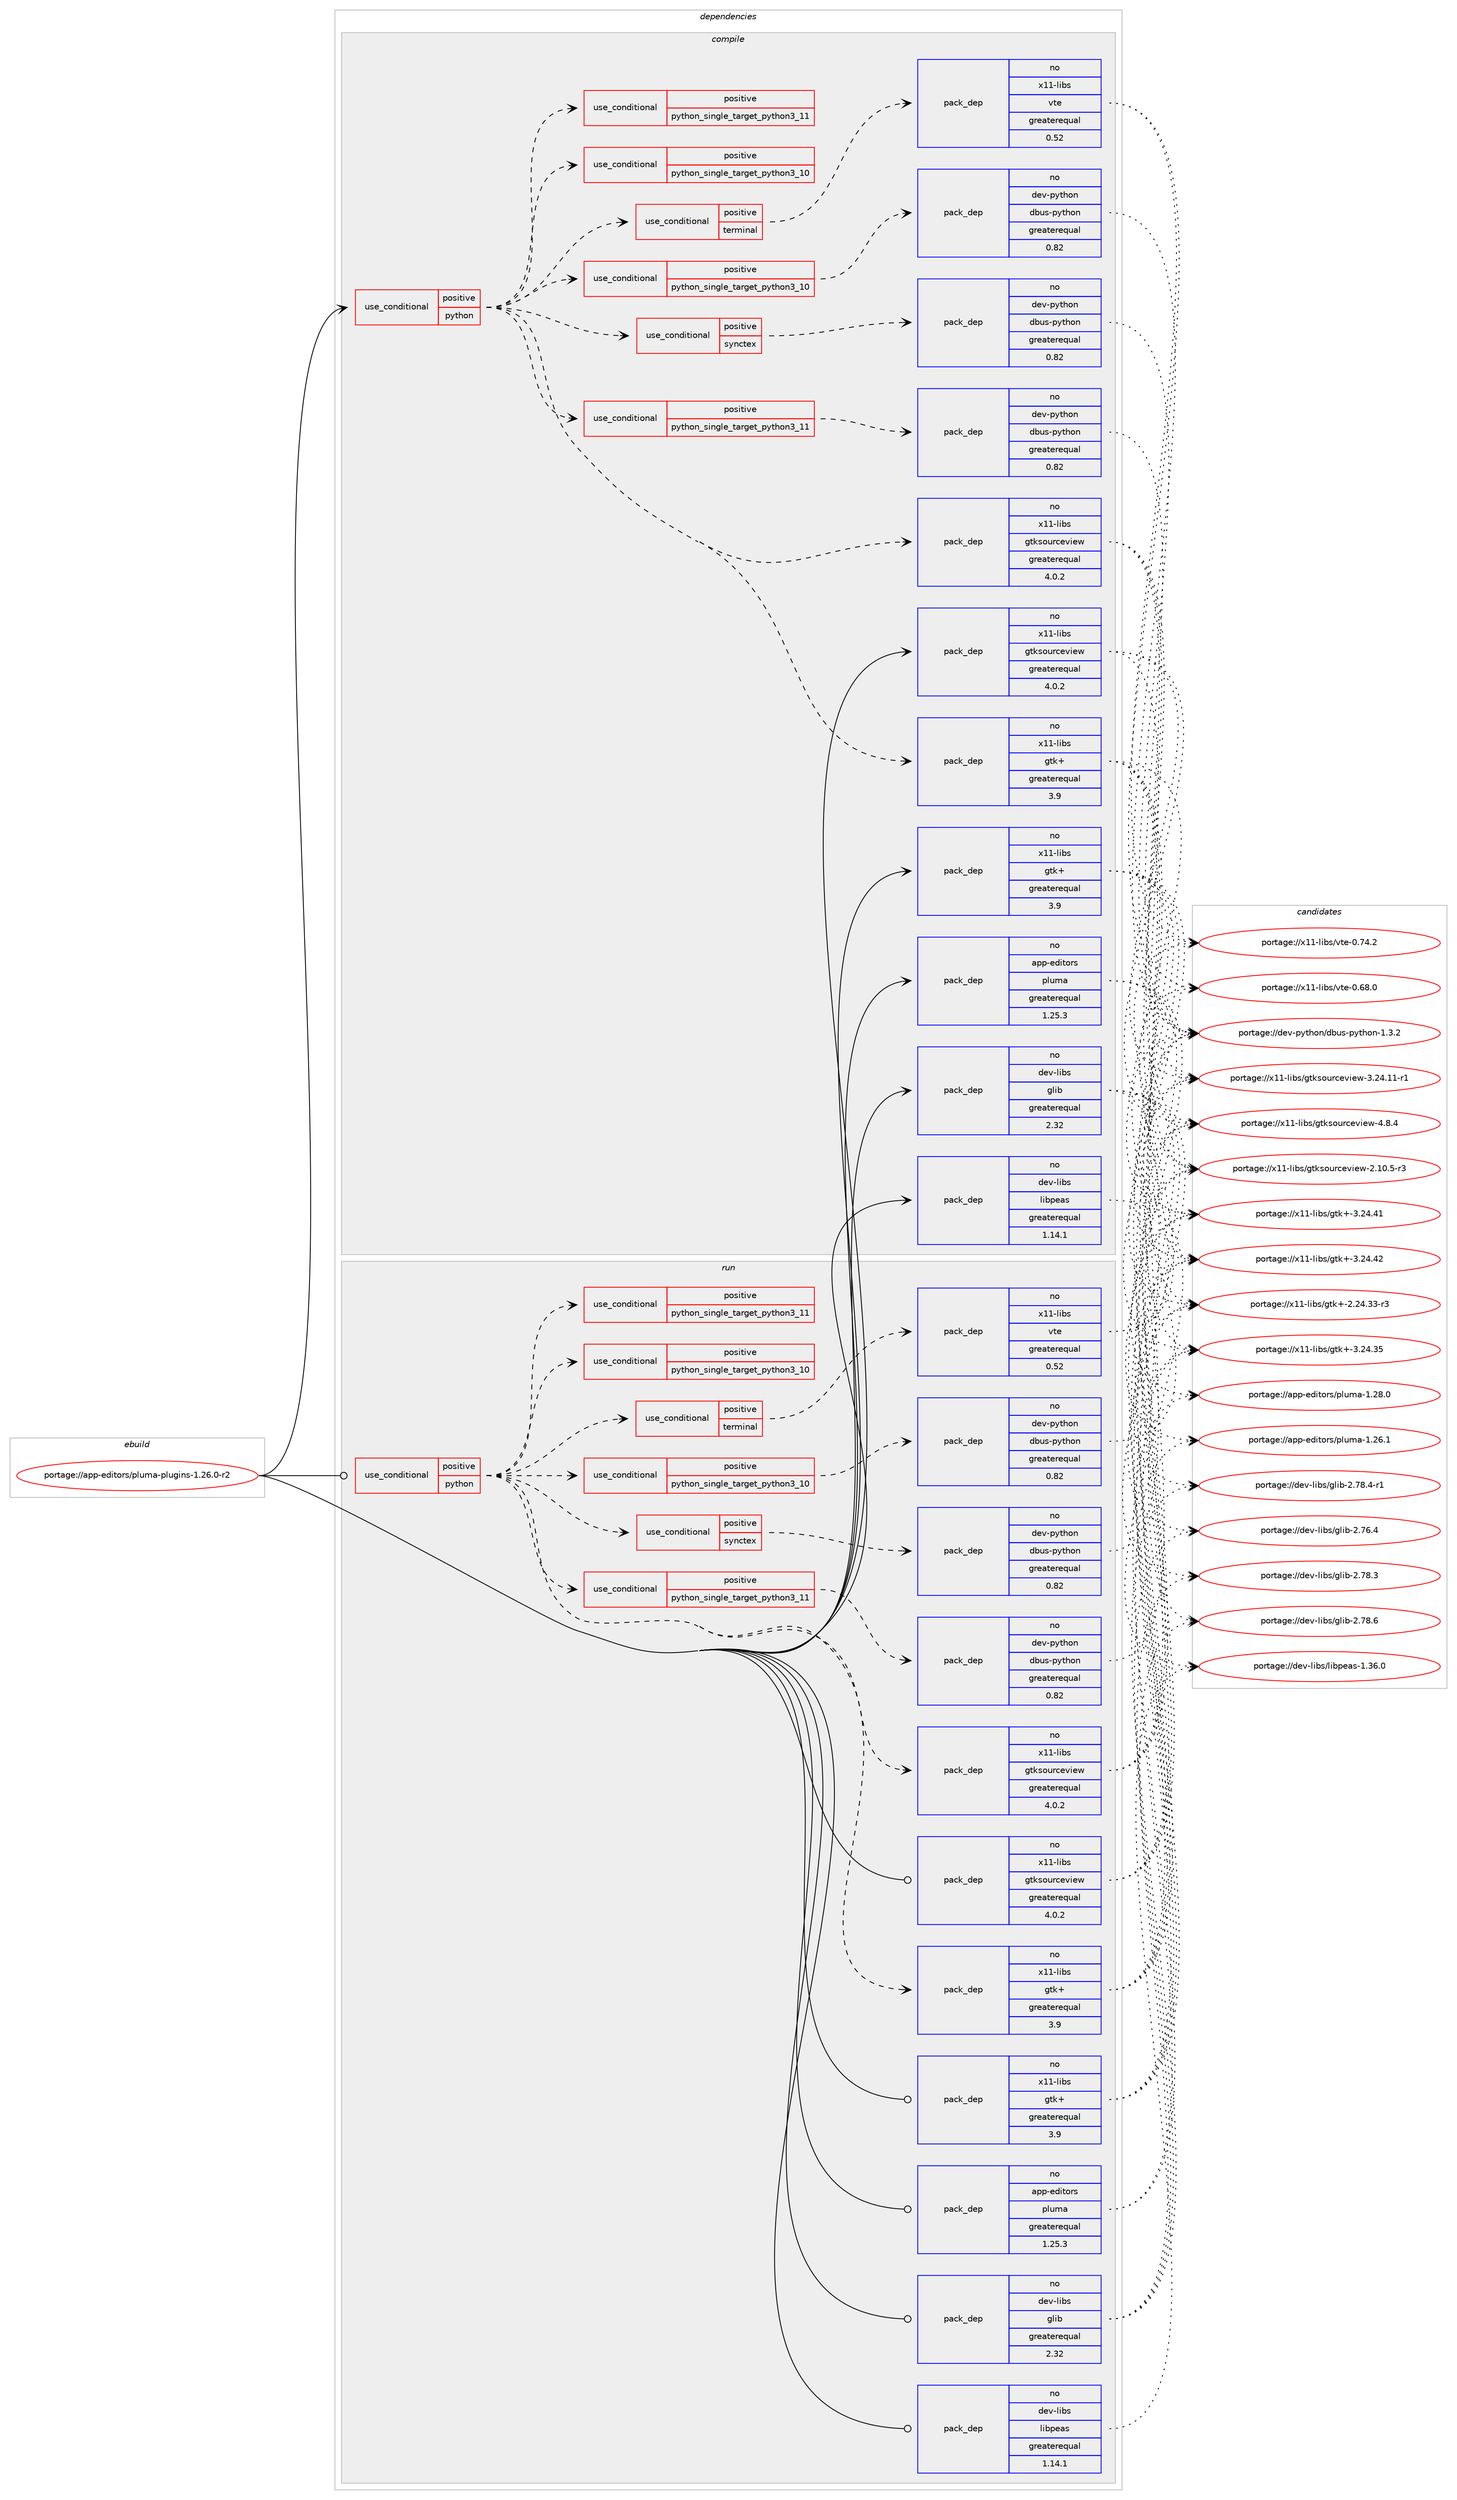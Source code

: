 digraph prolog {

# *************
# Graph options
# *************

newrank=true;
concentrate=true;
compound=true;
graph [rankdir=LR,fontname=Helvetica,fontsize=10,ranksep=1.5];#, ranksep=2.5, nodesep=0.2];
edge  [arrowhead=vee];
node  [fontname=Helvetica,fontsize=10];

# **********
# The ebuild
# **********

subgraph cluster_leftcol {
color=gray;
rank=same;
label=<<i>ebuild</i>>;
id [label="portage://app-editors/pluma-plugins-1.26.0-r2", color=red, width=4, href="../app-editors/pluma-plugins-1.26.0-r2.svg"];
}

# ****************
# The dependencies
# ****************

subgraph cluster_midcol {
color=gray;
label=<<i>dependencies</i>>;
subgraph cluster_compile {
fillcolor="#eeeeee";
style=filled;
label=<<i>compile</i>>;
subgraph cond5389 {
dependency8641 [label=<<TABLE BORDER="0" CELLBORDER="1" CELLSPACING="0" CELLPADDING="4"><TR><TD ROWSPAN="3" CELLPADDING="10">use_conditional</TD></TR><TR><TD>positive</TD></TR><TR><TD>python</TD></TR></TABLE>>, shape=none, color=red];
subgraph cond5390 {
dependency8642 [label=<<TABLE BORDER="0" CELLBORDER="1" CELLSPACING="0" CELLPADDING="4"><TR><TD ROWSPAN="3" CELLPADDING="10">use_conditional</TD></TR><TR><TD>positive</TD></TR><TR><TD>python_single_target_python3_10</TD></TR></TABLE>>, shape=none, color=red];
# *** BEGIN UNKNOWN DEPENDENCY TYPE (TODO) ***
# dependency8642 -> package_dependency(portage://app-editors/pluma-plugins-1.26.0-r2,install,no,dev-lang,python,none,[,,],[slot(3.10)],[])
# *** END UNKNOWN DEPENDENCY TYPE (TODO) ***

}
dependency8641:e -> dependency8642:w [weight=20,style="dashed",arrowhead="vee"];
subgraph cond5391 {
dependency8643 [label=<<TABLE BORDER="0" CELLBORDER="1" CELLSPACING="0" CELLPADDING="4"><TR><TD ROWSPAN="3" CELLPADDING="10">use_conditional</TD></TR><TR><TD>positive</TD></TR><TR><TD>python_single_target_python3_11</TD></TR></TABLE>>, shape=none, color=red];
# *** BEGIN UNKNOWN DEPENDENCY TYPE (TODO) ***
# dependency8643 -> package_dependency(portage://app-editors/pluma-plugins-1.26.0-r2,install,no,dev-lang,python,none,[,,],[slot(3.11)],[])
# *** END UNKNOWN DEPENDENCY TYPE (TODO) ***

}
dependency8641:e -> dependency8643:w [weight=20,style="dashed",arrowhead="vee"];
subgraph cond5392 {
dependency8644 [label=<<TABLE BORDER="0" CELLBORDER="1" CELLSPACING="0" CELLPADDING="4"><TR><TD ROWSPAN="3" CELLPADDING="10">use_conditional</TD></TR><TR><TD>positive</TD></TR><TR><TD>python_single_target_python3_10</TD></TR></TABLE>>, shape=none, color=red];
# *** BEGIN UNKNOWN DEPENDENCY TYPE (TODO) ***
# dependency8644 -> package_dependency(portage://app-editors/pluma-plugins-1.26.0-r2,install,no,app-editors,pluma,none,[,,],[],[use(enable(python_single_target_python3_10),negative)])
# *** END UNKNOWN DEPENDENCY TYPE (TODO) ***

# *** BEGIN UNKNOWN DEPENDENCY TYPE (TODO) ***
# dependency8644 -> package_dependency(portage://app-editors/pluma-plugins-1.26.0-r2,install,no,dev-libs,libpeas,none,[,,],[slot(0)],[use(enable(python),none),use(enable(python_single_target_python3_10),negative)])
# *** END UNKNOWN DEPENDENCY TYPE (TODO) ***

subgraph pack3126 {
dependency8645 [label=<<TABLE BORDER="0" CELLBORDER="1" CELLSPACING="0" CELLPADDING="4" WIDTH="220"><TR><TD ROWSPAN="6" CELLPADDING="30">pack_dep</TD></TR><TR><TD WIDTH="110">no</TD></TR><TR><TD>dev-python</TD></TR><TR><TD>dbus-python</TD></TR><TR><TD>greaterequal</TD></TR><TR><TD>0.82</TD></TR></TABLE>>, shape=none, color=blue];
}
dependency8644:e -> dependency8645:w [weight=20,style="dashed",arrowhead="vee"];
# *** BEGIN UNKNOWN DEPENDENCY TYPE (TODO) ***
# dependency8644 -> package_dependency(portage://app-editors/pluma-plugins-1.26.0-r2,install,no,dev-python,pycairo,none,[,,],[],[use(enable(python_targets_python3_10),negative)])
# *** END UNKNOWN DEPENDENCY TYPE (TODO) ***

# *** BEGIN UNKNOWN DEPENDENCY TYPE (TODO) ***
# dependency8644 -> package_dependency(portage://app-editors/pluma-plugins-1.26.0-r2,install,no,dev-python,pygobject,none,[,,],[slot(3)],[use(enable(cairo),none),use(enable(python_targets_python3_10),negative)])
# *** END UNKNOWN DEPENDENCY TYPE (TODO) ***

}
dependency8641:e -> dependency8644:w [weight=20,style="dashed",arrowhead="vee"];
subgraph cond5393 {
dependency8646 [label=<<TABLE BORDER="0" CELLBORDER="1" CELLSPACING="0" CELLPADDING="4"><TR><TD ROWSPAN="3" CELLPADDING="10">use_conditional</TD></TR><TR><TD>positive</TD></TR><TR><TD>python_single_target_python3_11</TD></TR></TABLE>>, shape=none, color=red];
# *** BEGIN UNKNOWN DEPENDENCY TYPE (TODO) ***
# dependency8646 -> package_dependency(portage://app-editors/pluma-plugins-1.26.0-r2,install,no,app-editors,pluma,none,[,,],[],[use(enable(python_single_target_python3_11),negative)])
# *** END UNKNOWN DEPENDENCY TYPE (TODO) ***

# *** BEGIN UNKNOWN DEPENDENCY TYPE (TODO) ***
# dependency8646 -> package_dependency(portage://app-editors/pluma-plugins-1.26.0-r2,install,no,dev-libs,libpeas,none,[,,],[slot(0)],[use(enable(python),none),use(enable(python_single_target_python3_11),negative)])
# *** END UNKNOWN DEPENDENCY TYPE (TODO) ***

subgraph pack3127 {
dependency8647 [label=<<TABLE BORDER="0" CELLBORDER="1" CELLSPACING="0" CELLPADDING="4" WIDTH="220"><TR><TD ROWSPAN="6" CELLPADDING="30">pack_dep</TD></TR><TR><TD WIDTH="110">no</TD></TR><TR><TD>dev-python</TD></TR><TR><TD>dbus-python</TD></TR><TR><TD>greaterequal</TD></TR><TR><TD>0.82</TD></TR></TABLE>>, shape=none, color=blue];
}
dependency8646:e -> dependency8647:w [weight=20,style="dashed",arrowhead="vee"];
# *** BEGIN UNKNOWN DEPENDENCY TYPE (TODO) ***
# dependency8646 -> package_dependency(portage://app-editors/pluma-plugins-1.26.0-r2,install,no,dev-python,pycairo,none,[,,],[],[use(enable(python_targets_python3_11),negative)])
# *** END UNKNOWN DEPENDENCY TYPE (TODO) ***

# *** BEGIN UNKNOWN DEPENDENCY TYPE (TODO) ***
# dependency8646 -> package_dependency(portage://app-editors/pluma-plugins-1.26.0-r2,install,no,dev-python,pygobject,none,[,,],[slot(3)],[use(enable(cairo),none),use(enable(python_targets_python3_11),negative)])
# *** END UNKNOWN DEPENDENCY TYPE (TODO) ***

}
dependency8641:e -> dependency8646:w [weight=20,style="dashed",arrowhead="vee"];
subgraph pack3128 {
dependency8648 [label=<<TABLE BORDER="0" CELLBORDER="1" CELLSPACING="0" CELLPADDING="4" WIDTH="220"><TR><TD ROWSPAN="6" CELLPADDING="30">pack_dep</TD></TR><TR><TD WIDTH="110">no</TD></TR><TR><TD>x11-libs</TD></TR><TR><TD>gtk+</TD></TR><TR><TD>greaterequal</TD></TR><TR><TD>3.9</TD></TR></TABLE>>, shape=none, color=blue];
}
dependency8641:e -> dependency8648:w [weight=20,style="dashed",arrowhead="vee"];
subgraph pack3129 {
dependency8649 [label=<<TABLE BORDER="0" CELLBORDER="1" CELLSPACING="0" CELLPADDING="4" WIDTH="220"><TR><TD ROWSPAN="6" CELLPADDING="30">pack_dep</TD></TR><TR><TD WIDTH="110">no</TD></TR><TR><TD>x11-libs</TD></TR><TR><TD>gtksourceview</TD></TR><TR><TD>greaterequal</TD></TR><TR><TD>4.0.2</TD></TR></TABLE>>, shape=none, color=blue];
}
dependency8641:e -> dependency8649:w [weight=20,style="dashed",arrowhead="vee"];
# *** BEGIN UNKNOWN DEPENDENCY TYPE (TODO) ***
# dependency8641 -> package_dependency(portage://app-editors/pluma-plugins-1.26.0-r2,install,no,x11-libs,pango,none,[,,],[],[use(enable(introspection),none)])
# *** END UNKNOWN DEPENDENCY TYPE (TODO) ***

# *** BEGIN UNKNOWN DEPENDENCY TYPE (TODO) ***
# dependency8641 -> package_dependency(portage://app-editors/pluma-plugins-1.26.0-r2,install,no,x11-libs,gdk-pixbuf,none,[,,],[slot(2)],[use(enable(introspection),none)])
# *** END UNKNOWN DEPENDENCY TYPE (TODO) ***

subgraph cond5394 {
dependency8650 [label=<<TABLE BORDER="0" CELLBORDER="1" CELLSPACING="0" CELLPADDING="4"><TR><TD ROWSPAN="3" CELLPADDING="10">use_conditional</TD></TR><TR><TD>positive</TD></TR><TR><TD>synctex</TD></TR></TABLE>>, shape=none, color=red];
subgraph pack3130 {
dependency8651 [label=<<TABLE BORDER="0" CELLBORDER="1" CELLSPACING="0" CELLPADDING="4" WIDTH="220"><TR><TD ROWSPAN="6" CELLPADDING="30">pack_dep</TD></TR><TR><TD WIDTH="110">no</TD></TR><TR><TD>dev-python</TD></TR><TR><TD>dbus-python</TD></TR><TR><TD>greaterequal</TD></TR><TR><TD>0.82</TD></TR></TABLE>>, shape=none, color=blue];
}
dependency8650:e -> dependency8651:w [weight=20,style="dashed",arrowhead="vee"];
}
dependency8641:e -> dependency8650:w [weight=20,style="dashed",arrowhead="vee"];
subgraph cond5395 {
dependency8652 [label=<<TABLE BORDER="0" CELLBORDER="1" CELLSPACING="0" CELLPADDING="4"><TR><TD ROWSPAN="3" CELLPADDING="10">use_conditional</TD></TR><TR><TD>positive</TD></TR><TR><TD>terminal</TD></TR></TABLE>>, shape=none, color=red];
subgraph pack3131 {
dependency8653 [label=<<TABLE BORDER="0" CELLBORDER="1" CELLSPACING="0" CELLPADDING="4" WIDTH="220"><TR><TD ROWSPAN="6" CELLPADDING="30">pack_dep</TD></TR><TR><TD WIDTH="110">no</TD></TR><TR><TD>x11-libs</TD></TR><TR><TD>vte</TD></TR><TR><TD>greaterequal</TD></TR><TR><TD>0.52</TD></TR></TABLE>>, shape=none, color=blue];
}
dependency8652:e -> dependency8653:w [weight=20,style="dashed",arrowhead="vee"];
}
dependency8641:e -> dependency8652:w [weight=20,style="dashed",arrowhead="vee"];
}
id:e -> dependency8641:w [weight=20,style="solid",arrowhead="vee"];
subgraph pack3132 {
dependency8654 [label=<<TABLE BORDER="0" CELLBORDER="1" CELLSPACING="0" CELLPADDING="4" WIDTH="220"><TR><TD ROWSPAN="6" CELLPADDING="30">pack_dep</TD></TR><TR><TD WIDTH="110">no</TD></TR><TR><TD>app-editors</TD></TR><TR><TD>pluma</TD></TR><TR><TD>greaterequal</TD></TR><TR><TD>1.25.3</TD></TR></TABLE>>, shape=none, color=blue];
}
id:e -> dependency8654:w [weight=20,style="solid",arrowhead="vee"];
subgraph pack3133 {
dependency8655 [label=<<TABLE BORDER="0" CELLBORDER="1" CELLSPACING="0" CELLPADDING="4" WIDTH="220"><TR><TD ROWSPAN="6" CELLPADDING="30">pack_dep</TD></TR><TR><TD WIDTH="110">no</TD></TR><TR><TD>dev-libs</TD></TR><TR><TD>glib</TD></TR><TR><TD>greaterequal</TD></TR><TR><TD>2.32</TD></TR></TABLE>>, shape=none, color=blue];
}
id:e -> dependency8655:w [weight=20,style="solid",arrowhead="vee"];
subgraph pack3134 {
dependency8656 [label=<<TABLE BORDER="0" CELLBORDER="1" CELLSPACING="0" CELLPADDING="4" WIDTH="220"><TR><TD ROWSPAN="6" CELLPADDING="30">pack_dep</TD></TR><TR><TD WIDTH="110">no</TD></TR><TR><TD>dev-libs</TD></TR><TR><TD>libpeas</TD></TR><TR><TD>greaterequal</TD></TR><TR><TD>1.14.1</TD></TR></TABLE>>, shape=none, color=blue];
}
id:e -> dependency8656:w [weight=20,style="solid",arrowhead="vee"];
# *** BEGIN UNKNOWN DEPENDENCY TYPE (TODO) ***
# id -> package_dependency(portage://app-editors/pluma-plugins-1.26.0-r2,install,no,dev-util,desktop-file-utils,none,[,,],[],[])
# *** END UNKNOWN DEPENDENCY TYPE (TODO) ***

subgraph pack3135 {
dependency8657 [label=<<TABLE BORDER="0" CELLBORDER="1" CELLSPACING="0" CELLPADDING="4" WIDTH="220"><TR><TD ROWSPAN="6" CELLPADDING="30">pack_dep</TD></TR><TR><TD WIDTH="110">no</TD></TR><TR><TD>x11-libs</TD></TR><TR><TD>gtk+</TD></TR><TR><TD>greaterequal</TD></TR><TR><TD>3.9</TD></TR></TABLE>>, shape=none, color=blue];
}
id:e -> dependency8657:w [weight=20,style="solid",arrowhead="vee"];
subgraph pack3136 {
dependency8658 [label=<<TABLE BORDER="0" CELLBORDER="1" CELLSPACING="0" CELLPADDING="4" WIDTH="220"><TR><TD ROWSPAN="6" CELLPADDING="30">pack_dep</TD></TR><TR><TD WIDTH="110">no</TD></TR><TR><TD>x11-libs</TD></TR><TR><TD>gtksourceview</TD></TR><TR><TD>greaterequal</TD></TR><TR><TD>4.0.2</TD></TR></TABLE>>, shape=none, color=blue];
}
id:e -> dependency8658:w [weight=20,style="solid",arrowhead="vee"];
# *** BEGIN UNKNOWN DEPENDENCY TYPE (TODO) ***
# id -> package_dependency(portage://app-editors/pluma-plugins-1.26.0-r2,install,no,x11-misc,shared-mime-info,none,[,,],[],[])
# *** END UNKNOWN DEPENDENCY TYPE (TODO) ***

}
subgraph cluster_compileandrun {
fillcolor="#eeeeee";
style=filled;
label=<<i>compile and run</i>>;
}
subgraph cluster_run {
fillcolor="#eeeeee";
style=filled;
label=<<i>run</i>>;
subgraph cond5396 {
dependency8659 [label=<<TABLE BORDER="0" CELLBORDER="1" CELLSPACING="0" CELLPADDING="4"><TR><TD ROWSPAN="3" CELLPADDING="10">use_conditional</TD></TR><TR><TD>positive</TD></TR><TR><TD>python</TD></TR></TABLE>>, shape=none, color=red];
subgraph cond5397 {
dependency8660 [label=<<TABLE BORDER="0" CELLBORDER="1" CELLSPACING="0" CELLPADDING="4"><TR><TD ROWSPAN="3" CELLPADDING="10">use_conditional</TD></TR><TR><TD>positive</TD></TR><TR><TD>python_single_target_python3_10</TD></TR></TABLE>>, shape=none, color=red];
# *** BEGIN UNKNOWN DEPENDENCY TYPE (TODO) ***
# dependency8660 -> package_dependency(portage://app-editors/pluma-plugins-1.26.0-r2,run,no,dev-lang,python,none,[,,],[slot(3.10)],[])
# *** END UNKNOWN DEPENDENCY TYPE (TODO) ***

}
dependency8659:e -> dependency8660:w [weight=20,style="dashed",arrowhead="vee"];
subgraph cond5398 {
dependency8661 [label=<<TABLE BORDER="0" CELLBORDER="1" CELLSPACING="0" CELLPADDING="4"><TR><TD ROWSPAN="3" CELLPADDING="10">use_conditional</TD></TR><TR><TD>positive</TD></TR><TR><TD>python_single_target_python3_11</TD></TR></TABLE>>, shape=none, color=red];
# *** BEGIN UNKNOWN DEPENDENCY TYPE (TODO) ***
# dependency8661 -> package_dependency(portage://app-editors/pluma-plugins-1.26.0-r2,run,no,dev-lang,python,none,[,,],[slot(3.11)],[])
# *** END UNKNOWN DEPENDENCY TYPE (TODO) ***

}
dependency8659:e -> dependency8661:w [weight=20,style="dashed",arrowhead="vee"];
subgraph cond5399 {
dependency8662 [label=<<TABLE BORDER="0" CELLBORDER="1" CELLSPACING="0" CELLPADDING="4"><TR><TD ROWSPAN="3" CELLPADDING="10">use_conditional</TD></TR><TR><TD>positive</TD></TR><TR><TD>python_single_target_python3_10</TD></TR></TABLE>>, shape=none, color=red];
# *** BEGIN UNKNOWN DEPENDENCY TYPE (TODO) ***
# dependency8662 -> package_dependency(portage://app-editors/pluma-plugins-1.26.0-r2,run,no,app-editors,pluma,none,[,,],[],[use(enable(python_single_target_python3_10),negative)])
# *** END UNKNOWN DEPENDENCY TYPE (TODO) ***

# *** BEGIN UNKNOWN DEPENDENCY TYPE (TODO) ***
# dependency8662 -> package_dependency(portage://app-editors/pluma-plugins-1.26.0-r2,run,no,dev-libs,libpeas,none,[,,],[slot(0)],[use(enable(python),none),use(enable(python_single_target_python3_10),negative)])
# *** END UNKNOWN DEPENDENCY TYPE (TODO) ***

subgraph pack3137 {
dependency8663 [label=<<TABLE BORDER="0" CELLBORDER="1" CELLSPACING="0" CELLPADDING="4" WIDTH="220"><TR><TD ROWSPAN="6" CELLPADDING="30">pack_dep</TD></TR><TR><TD WIDTH="110">no</TD></TR><TR><TD>dev-python</TD></TR><TR><TD>dbus-python</TD></TR><TR><TD>greaterequal</TD></TR><TR><TD>0.82</TD></TR></TABLE>>, shape=none, color=blue];
}
dependency8662:e -> dependency8663:w [weight=20,style="dashed",arrowhead="vee"];
# *** BEGIN UNKNOWN DEPENDENCY TYPE (TODO) ***
# dependency8662 -> package_dependency(portage://app-editors/pluma-plugins-1.26.0-r2,run,no,dev-python,pycairo,none,[,,],[],[use(enable(python_targets_python3_10),negative)])
# *** END UNKNOWN DEPENDENCY TYPE (TODO) ***

# *** BEGIN UNKNOWN DEPENDENCY TYPE (TODO) ***
# dependency8662 -> package_dependency(portage://app-editors/pluma-plugins-1.26.0-r2,run,no,dev-python,pygobject,none,[,,],[slot(3)],[use(enable(cairo),none),use(enable(python_targets_python3_10),negative)])
# *** END UNKNOWN DEPENDENCY TYPE (TODO) ***

}
dependency8659:e -> dependency8662:w [weight=20,style="dashed",arrowhead="vee"];
subgraph cond5400 {
dependency8664 [label=<<TABLE BORDER="0" CELLBORDER="1" CELLSPACING="0" CELLPADDING="4"><TR><TD ROWSPAN="3" CELLPADDING="10">use_conditional</TD></TR><TR><TD>positive</TD></TR><TR><TD>python_single_target_python3_11</TD></TR></TABLE>>, shape=none, color=red];
# *** BEGIN UNKNOWN DEPENDENCY TYPE (TODO) ***
# dependency8664 -> package_dependency(portage://app-editors/pluma-plugins-1.26.0-r2,run,no,app-editors,pluma,none,[,,],[],[use(enable(python_single_target_python3_11),negative)])
# *** END UNKNOWN DEPENDENCY TYPE (TODO) ***

# *** BEGIN UNKNOWN DEPENDENCY TYPE (TODO) ***
# dependency8664 -> package_dependency(portage://app-editors/pluma-plugins-1.26.0-r2,run,no,dev-libs,libpeas,none,[,,],[slot(0)],[use(enable(python),none),use(enable(python_single_target_python3_11),negative)])
# *** END UNKNOWN DEPENDENCY TYPE (TODO) ***

subgraph pack3138 {
dependency8665 [label=<<TABLE BORDER="0" CELLBORDER="1" CELLSPACING="0" CELLPADDING="4" WIDTH="220"><TR><TD ROWSPAN="6" CELLPADDING="30">pack_dep</TD></TR><TR><TD WIDTH="110">no</TD></TR><TR><TD>dev-python</TD></TR><TR><TD>dbus-python</TD></TR><TR><TD>greaterequal</TD></TR><TR><TD>0.82</TD></TR></TABLE>>, shape=none, color=blue];
}
dependency8664:e -> dependency8665:w [weight=20,style="dashed",arrowhead="vee"];
# *** BEGIN UNKNOWN DEPENDENCY TYPE (TODO) ***
# dependency8664 -> package_dependency(portage://app-editors/pluma-plugins-1.26.0-r2,run,no,dev-python,pycairo,none,[,,],[],[use(enable(python_targets_python3_11),negative)])
# *** END UNKNOWN DEPENDENCY TYPE (TODO) ***

# *** BEGIN UNKNOWN DEPENDENCY TYPE (TODO) ***
# dependency8664 -> package_dependency(portage://app-editors/pluma-plugins-1.26.0-r2,run,no,dev-python,pygobject,none,[,,],[slot(3)],[use(enable(cairo),none),use(enable(python_targets_python3_11),negative)])
# *** END UNKNOWN DEPENDENCY TYPE (TODO) ***

}
dependency8659:e -> dependency8664:w [weight=20,style="dashed",arrowhead="vee"];
subgraph pack3139 {
dependency8666 [label=<<TABLE BORDER="0" CELLBORDER="1" CELLSPACING="0" CELLPADDING="4" WIDTH="220"><TR><TD ROWSPAN="6" CELLPADDING="30">pack_dep</TD></TR><TR><TD WIDTH="110">no</TD></TR><TR><TD>x11-libs</TD></TR><TR><TD>gtk+</TD></TR><TR><TD>greaterequal</TD></TR><TR><TD>3.9</TD></TR></TABLE>>, shape=none, color=blue];
}
dependency8659:e -> dependency8666:w [weight=20,style="dashed",arrowhead="vee"];
subgraph pack3140 {
dependency8667 [label=<<TABLE BORDER="0" CELLBORDER="1" CELLSPACING="0" CELLPADDING="4" WIDTH="220"><TR><TD ROWSPAN="6" CELLPADDING="30">pack_dep</TD></TR><TR><TD WIDTH="110">no</TD></TR><TR><TD>x11-libs</TD></TR><TR><TD>gtksourceview</TD></TR><TR><TD>greaterequal</TD></TR><TR><TD>4.0.2</TD></TR></TABLE>>, shape=none, color=blue];
}
dependency8659:e -> dependency8667:w [weight=20,style="dashed",arrowhead="vee"];
# *** BEGIN UNKNOWN DEPENDENCY TYPE (TODO) ***
# dependency8659 -> package_dependency(portage://app-editors/pluma-plugins-1.26.0-r2,run,no,x11-libs,pango,none,[,,],[],[use(enable(introspection),none)])
# *** END UNKNOWN DEPENDENCY TYPE (TODO) ***

# *** BEGIN UNKNOWN DEPENDENCY TYPE (TODO) ***
# dependency8659 -> package_dependency(portage://app-editors/pluma-plugins-1.26.0-r2,run,no,x11-libs,gdk-pixbuf,none,[,,],[slot(2)],[use(enable(introspection),none)])
# *** END UNKNOWN DEPENDENCY TYPE (TODO) ***

subgraph cond5401 {
dependency8668 [label=<<TABLE BORDER="0" CELLBORDER="1" CELLSPACING="0" CELLPADDING="4"><TR><TD ROWSPAN="3" CELLPADDING="10">use_conditional</TD></TR><TR><TD>positive</TD></TR><TR><TD>synctex</TD></TR></TABLE>>, shape=none, color=red];
subgraph pack3141 {
dependency8669 [label=<<TABLE BORDER="0" CELLBORDER="1" CELLSPACING="0" CELLPADDING="4" WIDTH="220"><TR><TD ROWSPAN="6" CELLPADDING="30">pack_dep</TD></TR><TR><TD WIDTH="110">no</TD></TR><TR><TD>dev-python</TD></TR><TR><TD>dbus-python</TD></TR><TR><TD>greaterequal</TD></TR><TR><TD>0.82</TD></TR></TABLE>>, shape=none, color=blue];
}
dependency8668:e -> dependency8669:w [weight=20,style="dashed",arrowhead="vee"];
}
dependency8659:e -> dependency8668:w [weight=20,style="dashed",arrowhead="vee"];
subgraph cond5402 {
dependency8670 [label=<<TABLE BORDER="0" CELLBORDER="1" CELLSPACING="0" CELLPADDING="4"><TR><TD ROWSPAN="3" CELLPADDING="10">use_conditional</TD></TR><TR><TD>positive</TD></TR><TR><TD>terminal</TD></TR></TABLE>>, shape=none, color=red];
subgraph pack3142 {
dependency8671 [label=<<TABLE BORDER="0" CELLBORDER="1" CELLSPACING="0" CELLPADDING="4" WIDTH="220"><TR><TD ROWSPAN="6" CELLPADDING="30">pack_dep</TD></TR><TR><TD WIDTH="110">no</TD></TR><TR><TD>x11-libs</TD></TR><TR><TD>vte</TD></TR><TR><TD>greaterequal</TD></TR><TR><TD>0.52</TD></TR></TABLE>>, shape=none, color=blue];
}
dependency8670:e -> dependency8671:w [weight=20,style="dashed",arrowhead="vee"];
}
dependency8659:e -> dependency8670:w [weight=20,style="dashed",arrowhead="vee"];
}
id:e -> dependency8659:w [weight=20,style="solid",arrowhead="odot"];
subgraph pack3143 {
dependency8672 [label=<<TABLE BORDER="0" CELLBORDER="1" CELLSPACING="0" CELLPADDING="4" WIDTH="220"><TR><TD ROWSPAN="6" CELLPADDING="30">pack_dep</TD></TR><TR><TD WIDTH="110">no</TD></TR><TR><TD>app-editors</TD></TR><TR><TD>pluma</TD></TR><TR><TD>greaterequal</TD></TR><TR><TD>1.25.3</TD></TR></TABLE>>, shape=none, color=blue];
}
id:e -> dependency8672:w [weight=20,style="solid",arrowhead="odot"];
subgraph pack3144 {
dependency8673 [label=<<TABLE BORDER="0" CELLBORDER="1" CELLSPACING="0" CELLPADDING="4" WIDTH="220"><TR><TD ROWSPAN="6" CELLPADDING="30">pack_dep</TD></TR><TR><TD WIDTH="110">no</TD></TR><TR><TD>dev-libs</TD></TR><TR><TD>glib</TD></TR><TR><TD>greaterequal</TD></TR><TR><TD>2.32</TD></TR></TABLE>>, shape=none, color=blue];
}
id:e -> dependency8673:w [weight=20,style="solid",arrowhead="odot"];
subgraph pack3145 {
dependency8674 [label=<<TABLE BORDER="0" CELLBORDER="1" CELLSPACING="0" CELLPADDING="4" WIDTH="220"><TR><TD ROWSPAN="6" CELLPADDING="30">pack_dep</TD></TR><TR><TD WIDTH="110">no</TD></TR><TR><TD>dev-libs</TD></TR><TR><TD>libpeas</TD></TR><TR><TD>greaterequal</TD></TR><TR><TD>1.14.1</TD></TR></TABLE>>, shape=none, color=blue];
}
id:e -> dependency8674:w [weight=20,style="solid",arrowhead="odot"];
subgraph pack3146 {
dependency8675 [label=<<TABLE BORDER="0" CELLBORDER="1" CELLSPACING="0" CELLPADDING="4" WIDTH="220"><TR><TD ROWSPAN="6" CELLPADDING="30">pack_dep</TD></TR><TR><TD WIDTH="110">no</TD></TR><TR><TD>x11-libs</TD></TR><TR><TD>gtk+</TD></TR><TR><TD>greaterequal</TD></TR><TR><TD>3.9</TD></TR></TABLE>>, shape=none, color=blue];
}
id:e -> dependency8675:w [weight=20,style="solid",arrowhead="odot"];
subgraph pack3147 {
dependency8676 [label=<<TABLE BORDER="0" CELLBORDER="1" CELLSPACING="0" CELLPADDING="4" WIDTH="220"><TR><TD ROWSPAN="6" CELLPADDING="30">pack_dep</TD></TR><TR><TD WIDTH="110">no</TD></TR><TR><TD>x11-libs</TD></TR><TR><TD>gtksourceview</TD></TR><TR><TD>greaterequal</TD></TR><TR><TD>4.0.2</TD></TR></TABLE>>, shape=none, color=blue];
}
id:e -> dependency8676:w [weight=20,style="solid",arrowhead="odot"];
}
}

# **************
# The candidates
# **************

subgraph cluster_choices {
rank=same;
color=gray;
label=<<i>candidates</i>>;

subgraph choice3126 {
color=black;
nodesep=1;
choice10010111845112121116104111110471009811711545112121116104111110454946514650 [label="portage://dev-python/dbus-python-1.3.2", color=red, width=4,href="../dev-python/dbus-python-1.3.2.svg"];
dependency8645:e -> choice10010111845112121116104111110471009811711545112121116104111110454946514650:w [style=dotted,weight="100"];
}
subgraph choice3127 {
color=black;
nodesep=1;
choice10010111845112121116104111110471009811711545112121116104111110454946514650 [label="portage://dev-python/dbus-python-1.3.2", color=red, width=4,href="../dev-python/dbus-python-1.3.2.svg"];
dependency8647:e -> choice10010111845112121116104111110471009811711545112121116104111110454946514650:w [style=dotted,weight="100"];
}
subgraph choice3128 {
color=black;
nodesep=1;
choice12049494510810598115471031161074345504650524651514511451 [label="portage://x11-libs/gtk+-2.24.33-r3", color=red, width=4,href="../x11-libs/gtk+-2.24.33-r3.svg"];
choice1204949451081059811547103116107434551465052465153 [label="portage://x11-libs/gtk+-3.24.35", color=red, width=4,href="../x11-libs/gtk+-3.24.35.svg"];
choice1204949451081059811547103116107434551465052465249 [label="portage://x11-libs/gtk+-3.24.41", color=red, width=4,href="../x11-libs/gtk+-3.24.41.svg"];
choice1204949451081059811547103116107434551465052465250 [label="portage://x11-libs/gtk+-3.24.42", color=red, width=4,href="../x11-libs/gtk+-3.24.42.svg"];
dependency8648:e -> choice12049494510810598115471031161074345504650524651514511451:w [style=dotted,weight="100"];
dependency8648:e -> choice1204949451081059811547103116107434551465052465153:w [style=dotted,weight="100"];
dependency8648:e -> choice1204949451081059811547103116107434551465052465249:w [style=dotted,weight="100"];
dependency8648:e -> choice1204949451081059811547103116107434551465052465250:w [style=dotted,weight="100"];
}
subgraph choice3129 {
color=black;
nodesep=1;
choice120494945108105981154710311610711511111711499101118105101119455046494846534511451 [label="portage://x11-libs/gtksourceview-2.10.5-r3", color=red, width=4,href="../x11-libs/gtksourceview-2.10.5-r3.svg"];
choice12049494510810598115471031161071151111171149910111810510111945514650524649494511449 [label="portage://x11-libs/gtksourceview-3.24.11-r1", color=red, width=4,href="../x11-libs/gtksourceview-3.24.11-r1.svg"];
choice120494945108105981154710311610711511111711499101118105101119455246564652 [label="portage://x11-libs/gtksourceview-4.8.4", color=red, width=4,href="../x11-libs/gtksourceview-4.8.4.svg"];
dependency8649:e -> choice120494945108105981154710311610711511111711499101118105101119455046494846534511451:w [style=dotted,weight="100"];
dependency8649:e -> choice12049494510810598115471031161071151111171149910111810510111945514650524649494511449:w [style=dotted,weight="100"];
dependency8649:e -> choice120494945108105981154710311610711511111711499101118105101119455246564652:w [style=dotted,weight="100"];
}
subgraph choice3130 {
color=black;
nodesep=1;
choice10010111845112121116104111110471009811711545112121116104111110454946514650 [label="portage://dev-python/dbus-python-1.3.2", color=red, width=4,href="../dev-python/dbus-python-1.3.2.svg"];
dependency8651:e -> choice10010111845112121116104111110471009811711545112121116104111110454946514650:w [style=dotted,weight="100"];
}
subgraph choice3131 {
color=black;
nodesep=1;
choice120494945108105981154711811610145484654564648 [label="portage://x11-libs/vte-0.68.0", color=red, width=4,href="../x11-libs/vte-0.68.0.svg"];
choice120494945108105981154711811610145484655524650 [label="portage://x11-libs/vte-0.74.2", color=red, width=4,href="../x11-libs/vte-0.74.2.svg"];
dependency8653:e -> choice120494945108105981154711811610145484654564648:w [style=dotted,weight="100"];
dependency8653:e -> choice120494945108105981154711811610145484655524650:w [style=dotted,weight="100"];
}
subgraph choice3132 {
color=black;
nodesep=1;
choice9711211245101100105116111114115471121081171099745494650544649 [label="portage://app-editors/pluma-1.26.1", color=red, width=4,href="../app-editors/pluma-1.26.1.svg"];
choice9711211245101100105116111114115471121081171099745494650564648 [label="portage://app-editors/pluma-1.28.0", color=red, width=4,href="../app-editors/pluma-1.28.0.svg"];
dependency8654:e -> choice9711211245101100105116111114115471121081171099745494650544649:w [style=dotted,weight="100"];
dependency8654:e -> choice9711211245101100105116111114115471121081171099745494650564648:w [style=dotted,weight="100"];
}
subgraph choice3133 {
color=black;
nodesep=1;
choice1001011184510810598115471031081059845504655544652 [label="portage://dev-libs/glib-2.76.4", color=red, width=4,href="../dev-libs/glib-2.76.4.svg"];
choice1001011184510810598115471031081059845504655564651 [label="portage://dev-libs/glib-2.78.3", color=red, width=4,href="../dev-libs/glib-2.78.3.svg"];
choice10010111845108105981154710310810598455046555646524511449 [label="portage://dev-libs/glib-2.78.4-r1", color=red, width=4,href="../dev-libs/glib-2.78.4-r1.svg"];
choice1001011184510810598115471031081059845504655564654 [label="portage://dev-libs/glib-2.78.6", color=red, width=4,href="../dev-libs/glib-2.78.6.svg"];
dependency8655:e -> choice1001011184510810598115471031081059845504655544652:w [style=dotted,weight="100"];
dependency8655:e -> choice1001011184510810598115471031081059845504655564651:w [style=dotted,weight="100"];
dependency8655:e -> choice10010111845108105981154710310810598455046555646524511449:w [style=dotted,weight="100"];
dependency8655:e -> choice1001011184510810598115471031081059845504655564654:w [style=dotted,weight="100"];
}
subgraph choice3134 {
color=black;
nodesep=1;
choice100101118451081059811547108105981121019711545494651544648 [label="portage://dev-libs/libpeas-1.36.0", color=red, width=4,href="../dev-libs/libpeas-1.36.0.svg"];
dependency8656:e -> choice100101118451081059811547108105981121019711545494651544648:w [style=dotted,weight="100"];
}
subgraph choice3135 {
color=black;
nodesep=1;
choice12049494510810598115471031161074345504650524651514511451 [label="portage://x11-libs/gtk+-2.24.33-r3", color=red, width=4,href="../x11-libs/gtk+-2.24.33-r3.svg"];
choice1204949451081059811547103116107434551465052465153 [label="portage://x11-libs/gtk+-3.24.35", color=red, width=4,href="../x11-libs/gtk+-3.24.35.svg"];
choice1204949451081059811547103116107434551465052465249 [label="portage://x11-libs/gtk+-3.24.41", color=red, width=4,href="../x11-libs/gtk+-3.24.41.svg"];
choice1204949451081059811547103116107434551465052465250 [label="portage://x11-libs/gtk+-3.24.42", color=red, width=4,href="../x11-libs/gtk+-3.24.42.svg"];
dependency8657:e -> choice12049494510810598115471031161074345504650524651514511451:w [style=dotted,weight="100"];
dependency8657:e -> choice1204949451081059811547103116107434551465052465153:w [style=dotted,weight="100"];
dependency8657:e -> choice1204949451081059811547103116107434551465052465249:w [style=dotted,weight="100"];
dependency8657:e -> choice1204949451081059811547103116107434551465052465250:w [style=dotted,weight="100"];
}
subgraph choice3136 {
color=black;
nodesep=1;
choice120494945108105981154710311610711511111711499101118105101119455046494846534511451 [label="portage://x11-libs/gtksourceview-2.10.5-r3", color=red, width=4,href="../x11-libs/gtksourceview-2.10.5-r3.svg"];
choice12049494510810598115471031161071151111171149910111810510111945514650524649494511449 [label="portage://x11-libs/gtksourceview-3.24.11-r1", color=red, width=4,href="../x11-libs/gtksourceview-3.24.11-r1.svg"];
choice120494945108105981154710311610711511111711499101118105101119455246564652 [label="portage://x11-libs/gtksourceview-4.8.4", color=red, width=4,href="../x11-libs/gtksourceview-4.8.4.svg"];
dependency8658:e -> choice120494945108105981154710311610711511111711499101118105101119455046494846534511451:w [style=dotted,weight="100"];
dependency8658:e -> choice12049494510810598115471031161071151111171149910111810510111945514650524649494511449:w [style=dotted,weight="100"];
dependency8658:e -> choice120494945108105981154710311610711511111711499101118105101119455246564652:w [style=dotted,weight="100"];
}
subgraph choice3137 {
color=black;
nodesep=1;
choice10010111845112121116104111110471009811711545112121116104111110454946514650 [label="portage://dev-python/dbus-python-1.3.2", color=red, width=4,href="../dev-python/dbus-python-1.3.2.svg"];
dependency8663:e -> choice10010111845112121116104111110471009811711545112121116104111110454946514650:w [style=dotted,weight="100"];
}
subgraph choice3138 {
color=black;
nodesep=1;
choice10010111845112121116104111110471009811711545112121116104111110454946514650 [label="portage://dev-python/dbus-python-1.3.2", color=red, width=4,href="../dev-python/dbus-python-1.3.2.svg"];
dependency8665:e -> choice10010111845112121116104111110471009811711545112121116104111110454946514650:w [style=dotted,weight="100"];
}
subgraph choice3139 {
color=black;
nodesep=1;
choice12049494510810598115471031161074345504650524651514511451 [label="portage://x11-libs/gtk+-2.24.33-r3", color=red, width=4,href="../x11-libs/gtk+-2.24.33-r3.svg"];
choice1204949451081059811547103116107434551465052465153 [label="portage://x11-libs/gtk+-3.24.35", color=red, width=4,href="../x11-libs/gtk+-3.24.35.svg"];
choice1204949451081059811547103116107434551465052465249 [label="portage://x11-libs/gtk+-3.24.41", color=red, width=4,href="../x11-libs/gtk+-3.24.41.svg"];
choice1204949451081059811547103116107434551465052465250 [label="portage://x11-libs/gtk+-3.24.42", color=red, width=4,href="../x11-libs/gtk+-3.24.42.svg"];
dependency8666:e -> choice12049494510810598115471031161074345504650524651514511451:w [style=dotted,weight="100"];
dependency8666:e -> choice1204949451081059811547103116107434551465052465153:w [style=dotted,weight="100"];
dependency8666:e -> choice1204949451081059811547103116107434551465052465249:w [style=dotted,weight="100"];
dependency8666:e -> choice1204949451081059811547103116107434551465052465250:w [style=dotted,weight="100"];
}
subgraph choice3140 {
color=black;
nodesep=1;
choice120494945108105981154710311610711511111711499101118105101119455046494846534511451 [label="portage://x11-libs/gtksourceview-2.10.5-r3", color=red, width=4,href="../x11-libs/gtksourceview-2.10.5-r3.svg"];
choice12049494510810598115471031161071151111171149910111810510111945514650524649494511449 [label="portage://x11-libs/gtksourceview-3.24.11-r1", color=red, width=4,href="../x11-libs/gtksourceview-3.24.11-r1.svg"];
choice120494945108105981154710311610711511111711499101118105101119455246564652 [label="portage://x11-libs/gtksourceview-4.8.4", color=red, width=4,href="../x11-libs/gtksourceview-4.8.4.svg"];
dependency8667:e -> choice120494945108105981154710311610711511111711499101118105101119455046494846534511451:w [style=dotted,weight="100"];
dependency8667:e -> choice12049494510810598115471031161071151111171149910111810510111945514650524649494511449:w [style=dotted,weight="100"];
dependency8667:e -> choice120494945108105981154710311610711511111711499101118105101119455246564652:w [style=dotted,weight="100"];
}
subgraph choice3141 {
color=black;
nodesep=1;
choice10010111845112121116104111110471009811711545112121116104111110454946514650 [label="portage://dev-python/dbus-python-1.3.2", color=red, width=4,href="../dev-python/dbus-python-1.3.2.svg"];
dependency8669:e -> choice10010111845112121116104111110471009811711545112121116104111110454946514650:w [style=dotted,weight="100"];
}
subgraph choice3142 {
color=black;
nodesep=1;
choice120494945108105981154711811610145484654564648 [label="portage://x11-libs/vte-0.68.0", color=red, width=4,href="../x11-libs/vte-0.68.0.svg"];
choice120494945108105981154711811610145484655524650 [label="portage://x11-libs/vte-0.74.2", color=red, width=4,href="../x11-libs/vte-0.74.2.svg"];
dependency8671:e -> choice120494945108105981154711811610145484654564648:w [style=dotted,weight="100"];
dependency8671:e -> choice120494945108105981154711811610145484655524650:w [style=dotted,weight="100"];
}
subgraph choice3143 {
color=black;
nodesep=1;
choice9711211245101100105116111114115471121081171099745494650544649 [label="portage://app-editors/pluma-1.26.1", color=red, width=4,href="../app-editors/pluma-1.26.1.svg"];
choice9711211245101100105116111114115471121081171099745494650564648 [label="portage://app-editors/pluma-1.28.0", color=red, width=4,href="../app-editors/pluma-1.28.0.svg"];
dependency8672:e -> choice9711211245101100105116111114115471121081171099745494650544649:w [style=dotted,weight="100"];
dependency8672:e -> choice9711211245101100105116111114115471121081171099745494650564648:w [style=dotted,weight="100"];
}
subgraph choice3144 {
color=black;
nodesep=1;
choice1001011184510810598115471031081059845504655544652 [label="portage://dev-libs/glib-2.76.4", color=red, width=4,href="../dev-libs/glib-2.76.4.svg"];
choice1001011184510810598115471031081059845504655564651 [label="portage://dev-libs/glib-2.78.3", color=red, width=4,href="../dev-libs/glib-2.78.3.svg"];
choice10010111845108105981154710310810598455046555646524511449 [label="portage://dev-libs/glib-2.78.4-r1", color=red, width=4,href="../dev-libs/glib-2.78.4-r1.svg"];
choice1001011184510810598115471031081059845504655564654 [label="portage://dev-libs/glib-2.78.6", color=red, width=4,href="../dev-libs/glib-2.78.6.svg"];
dependency8673:e -> choice1001011184510810598115471031081059845504655544652:w [style=dotted,weight="100"];
dependency8673:e -> choice1001011184510810598115471031081059845504655564651:w [style=dotted,weight="100"];
dependency8673:e -> choice10010111845108105981154710310810598455046555646524511449:w [style=dotted,weight="100"];
dependency8673:e -> choice1001011184510810598115471031081059845504655564654:w [style=dotted,weight="100"];
}
subgraph choice3145 {
color=black;
nodesep=1;
choice100101118451081059811547108105981121019711545494651544648 [label="portage://dev-libs/libpeas-1.36.0", color=red, width=4,href="../dev-libs/libpeas-1.36.0.svg"];
dependency8674:e -> choice100101118451081059811547108105981121019711545494651544648:w [style=dotted,weight="100"];
}
subgraph choice3146 {
color=black;
nodesep=1;
choice12049494510810598115471031161074345504650524651514511451 [label="portage://x11-libs/gtk+-2.24.33-r3", color=red, width=4,href="../x11-libs/gtk+-2.24.33-r3.svg"];
choice1204949451081059811547103116107434551465052465153 [label="portage://x11-libs/gtk+-3.24.35", color=red, width=4,href="../x11-libs/gtk+-3.24.35.svg"];
choice1204949451081059811547103116107434551465052465249 [label="portage://x11-libs/gtk+-3.24.41", color=red, width=4,href="../x11-libs/gtk+-3.24.41.svg"];
choice1204949451081059811547103116107434551465052465250 [label="portage://x11-libs/gtk+-3.24.42", color=red, width=4,href="../x11-libs/gtk+-3.24.42.svg"];
dependency8675:e -> choice12049494510810598115471031161074345504650524651514511451:w [style=dotted,weight="100"];
dependency8675:e -> choice1204949451081059811547103116107434551465052465153:w [style=dotted,weight="100"];
dependency8675:e -> choice1204949451081059811547103116107434551465052465249:w [style=dotted,weight="100"];
dependency8675:e -> choice1204949451081059811547103116107434551465052465250:w [style=dotted,weight="100"];
}
subgraph choice3147 {
color=black;
nodesep=1;
choice120494945108105981154710311610711511111711499101118105101119455046494846534511451 [label="portage://x11-libs/gtksourceview-2.10.5-r3", color=red, width=4,href="../x11-libs/gtksourceview-2.10.5-r3.svg"];
choice12049494510810598115471031161071151111171149910111810510111945514650524649494511449 [label="portage://x11-libs/gtksourceview-3.24.11-r1", color=red, width=4,href="../x11-libs/gtksourceview-3.24.11-r1.svg"];
choice120494945108105981154710311610711511111711499101118105101119455246564652 [label="portage://x11-libs/gtksourceview-4.8.4", color=red, width=4,href="../x11-libs/gtksourceview-4.8.4.svg"];
dependency8676:e -> choice120494945108105981154710311610711511111711499101118105101119455046494846534511451:w [style=dotted,weight="100"];
dependency8676:e -> choice12049494510810598115471031161071151111171149910111810510111945514650524649494511449:w [style=dotted,weight="100"];
dependency8676:e -> choice120494945108105981154710311610711511111711499101118105101119455246564652:w [style=dotted,weight="100"];
}
}

}
